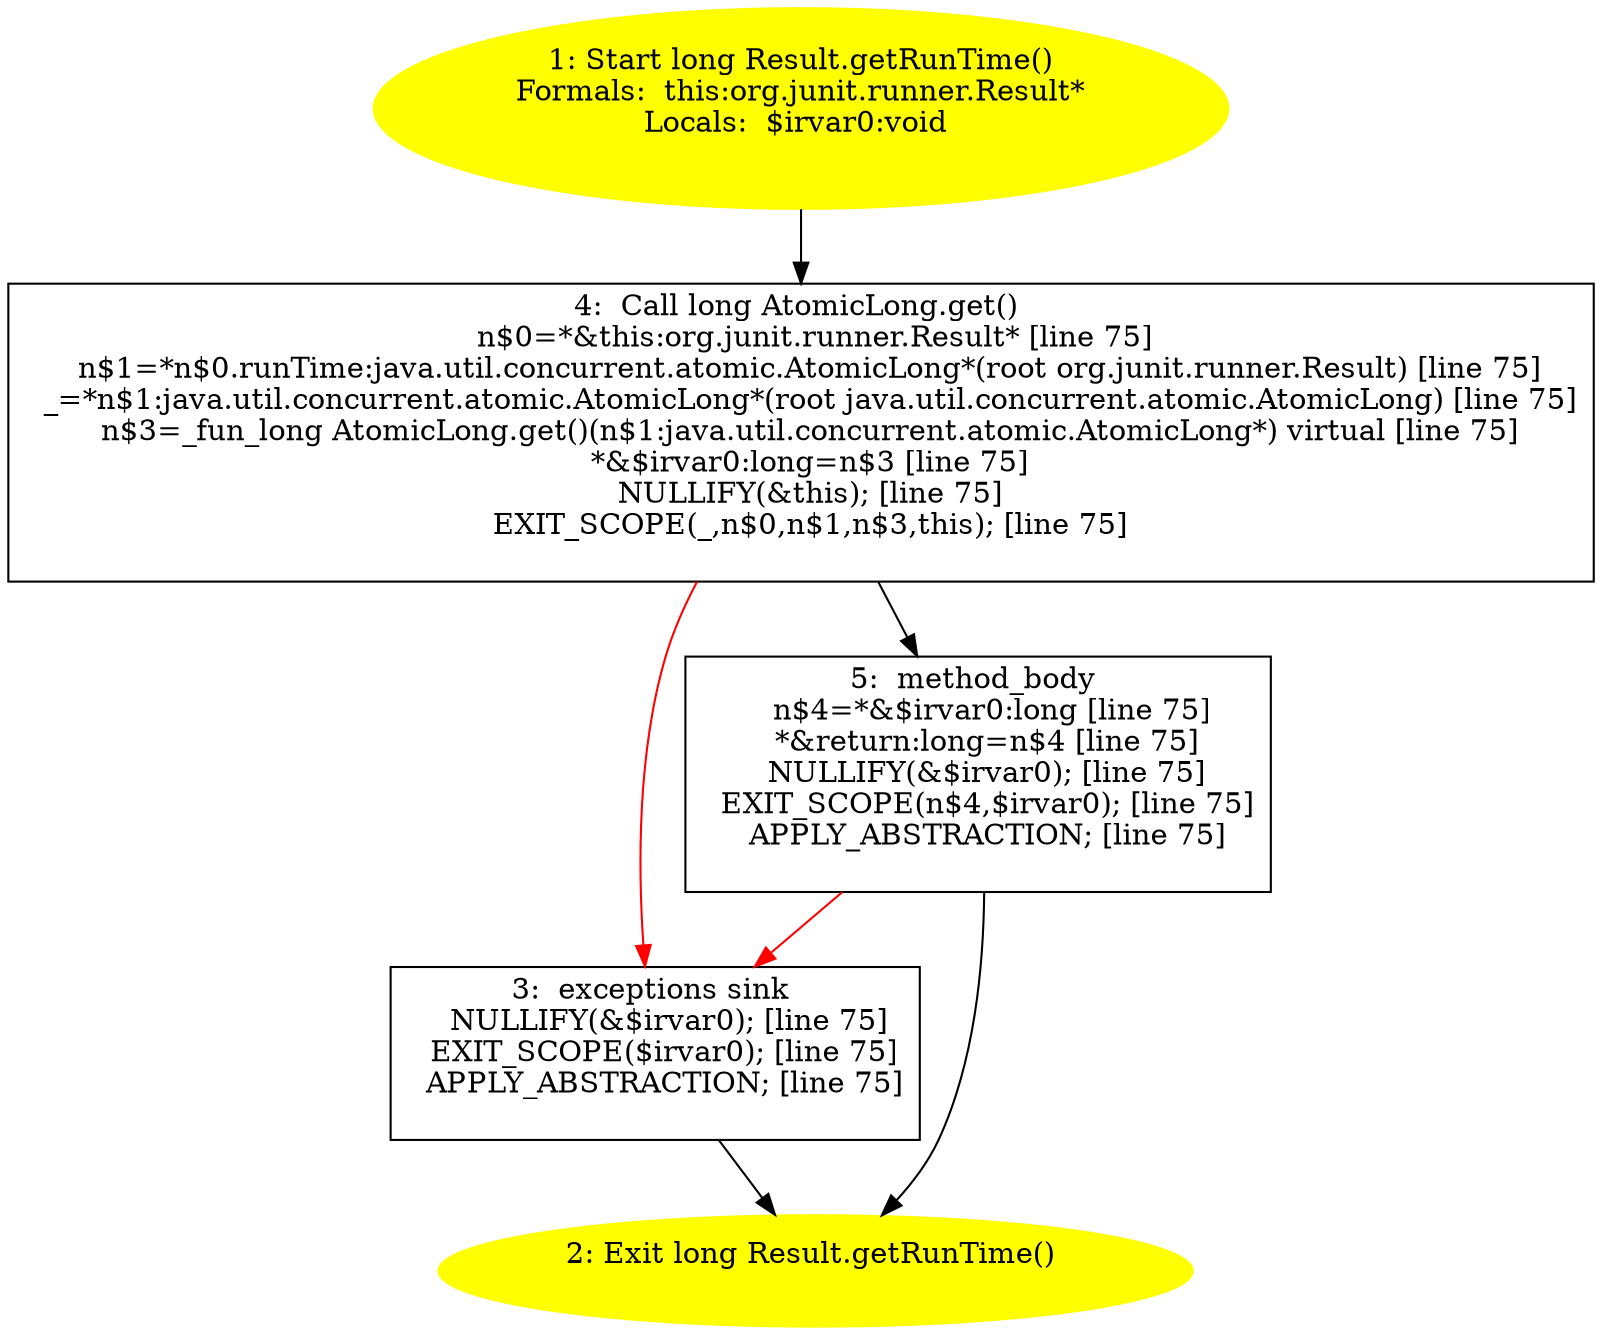 /* @generated */
digraph cfg {
"org.junit.runner.Result.getRunTime():long.4c09ca73849b1f2521e41ead3704e328_1" [label="1: Start long Result.getRunTime()\nFormals:  this:org.junit.runner.Result*\nLocals:  $irvar0:void \n  " color=yellow style=filled]
	

	 "org.junit.runner.Result.getRunTime():long.4c09ca73849b1f2521e41ead3704e328_1" -> "org.junit.runner.Result.getRunTime():long.4c09ca73849b1f2521e41ead3704e328_4" ;
"org.junit.runner.Result.getRunTime():long.4c09ca73849b1f2521e41ead3704e328_2" [label="2: Exit long Result.getRunTime() \n  " color=yellow style=filled]
	

"org.junit.runner.Result.getRunTime():long.4c09ca73849b1f2521e41ead3704e328_3" [label="3:  exceptions sink \n   NULLIFY(&$irvar0); [line 75]\n  EXIT_SCOPE($irvar0); [line 75]\n  APPLY_ABSTRACTION; [line 75]\n " shape="box"]
	

	 "org.junit.runner.Result.getRunTime():long.4c09ca73849b1f2521e41ead3704e328_3" -> "org.junit.runner.Result.getRunTime():long.4c09ca73849b1f2521e41ead3704e328_2" ;
"org.junit.runner.Result.getRunTime():long.4c09ca73849b1f2521e41ead3704e328_4" [label="4:  Call long AtomicLong.get() \n   n$0=*&this:org.junit.runner.Result* [line 75]\n  n$1=*n$0.runTime:java.util.concurrent.atomic.AtomicLong*(root org.junit.runner.Result) [line 75]\n  _=*n$1:java.util.concurrent.atomic.AtomicLong*(root java.util.concurrent.atomic.AtomicLong) [line 75]\n  n$3=_fun_long AtomicLong.get()(n$1:java.util.concurrent.atomic.AtomicLong*) virtual [line 75]\n  *&$irvar0:long=n$3 [line 75]\n  NULLIFY(&this); [line 75]\n  EXIT_SCOPE(_,n$0,n$1,n$3,this); [line 75]\n " shape="box"]
	

	 "org.junit.runner.Result.getRunTime():long.4c09ca73849b1f2521e41ead3704e328_4" -> "org.junit.runner.Result.getRunTime():long.4c09ca73849b1f2521e41ead3704e328_5" ;
	 "org.junit.runner.Result.getRunTime():long.4c09ca73849b1f2521e41ead3704e328_4" -> "org.junit.runner.Result.getRunTime():long.4c09ca73849b1f2521e41ead3704e328_3" [color="red" ];
"org.junit.runner.Result.getRunTime():long.4c09ca73849b1f2521e41ead3704e328_5" [label="5:  method_body \n   n$4=*&$irvar0:long [line 75]\n  *&return:long=n$4 [line 75]\n  NULLIFY(&$irvar0); [line 75]\n  EXIT_SCOPE(n$4,$irvar0); [line 75]\n  APPLY_ABSTRACTION; [line 75]\n " shape="box"]
	

	 "org.junit.runner.Result.getRunTime():long.4c09ca73849b1f2521e41ead3704e328_5" -> "org.junit.runner.Result.getRunTime():long.4c09ca73849b1f2521e41ead3704e328_2" ;
	 "org.junit.runner.Result.getRunTime():long.4c09ca73849b1f2521e41ead3704e328_5" -> "org.junit.runner.Result.getRunTime():long.4c09ca73849b1f2521e41ead3704e328_3" [color="red" ];
}
